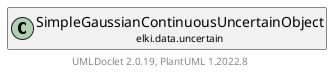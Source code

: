 @startuml
    remove .*\.(Instance|Par|Parameterizer|Factory)$
    set namespaceSeparator none
    hide empty fields
    hide empty methods

    class "<size:14>SimpleGaussianContinuousUncertainObject.Factory\n<size:10>elki.data.uncertain" as elki.data.uncertain.SimpleGaussianContinuousUncertainObject.Factory [[SimpleGaussianContinuousUncertainObject.Factory.html]] {
        +newFeatureVector(A, ArrayAdapter<? extends Number, A>): SimpleGaussianContinuousUncertainObject
        +getDefaultSerializer(): ByteBufferSerializer<SimpleGaussianContinuousUncertainObject>
        +getRestrictionClass(): Class<? super SimpleGaussianContinuousUncertainObject>
    }

    interface "<size:14>FeatureVector.Factory\n<size:10>elki.data" as elki.data.FeatureVector.Factory<SimpleGaussianContinuousUncertainObject, Number> [[../FeatureVector.Factory.html]] {
        {abstract} +newFeatureVector(A, ArrayAdapter<? extends D, A>): SimpleGaussianContinuousUncertainObject
        {abstract} +getDefaultSerializer(): ByteBufferSerializer<V extends FeatureVector<? extends D>>
        {abstract} +getRestrictionClass(): Class<? super FeatureVector<? extends D>>
    }
    class "<size:14>SimpleGaussianContinuousUncertainObject\n<size:10>elki.data.uncertain" as elki.data.uncertain.SimpleGaussianContinuousUncertainObject [[SimpleGaussianContinuousUncertainObject.html]]

    elki.data.FeatureVector.Factory <|.. elki.data.uncertain.SimpleGaussianContinuousUncertainObject.Factory
    elki.data.uncertain.SimpleGaussianContinuousUncertainObject +-- elki.data.uncertain.SimpleGaussianContinuousUncertainObject.Factory

    center footer UMLDoclet 2.0.19, PlantUML 1.2022.8
@enduml
